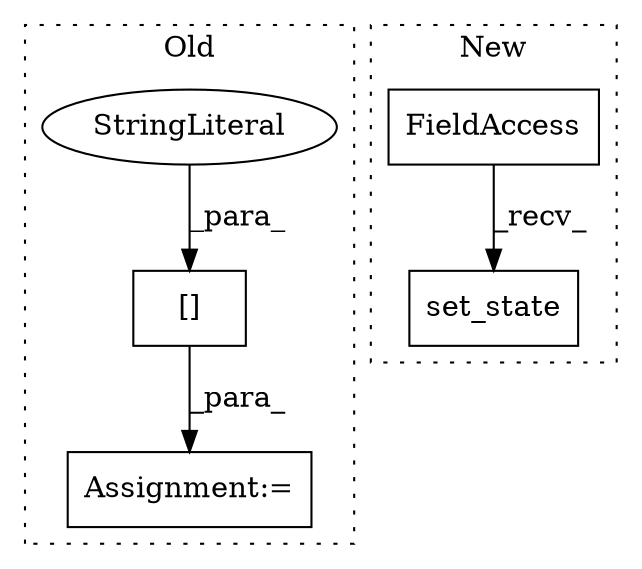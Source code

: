 digraph G {
subgraph cluster0 {
1 [label="[]" a="2" s="5478,5497" l="6,1" shape="box"];
4 [label="Assignment:=" a="7" s="5477" l="1" shape="box"];
5 [label="StringLiteral" a="45" s="5484" l="13" shape="ellipse"];
label = "Old";
style="dotted";
}
subgraph cluster1 {
2 [label="set_state" a="32" s="11698,11737" l="10,1" shape="box"];
3 [label="FieldAccess" a="22" s="11678" l="19" shape="box"];
label = "New";
style="dotted";
}
1 -> 4 [label="_para_"];
3 -> 2 [label="_recv_"];
5 -> 1 [label="_para_"];
}